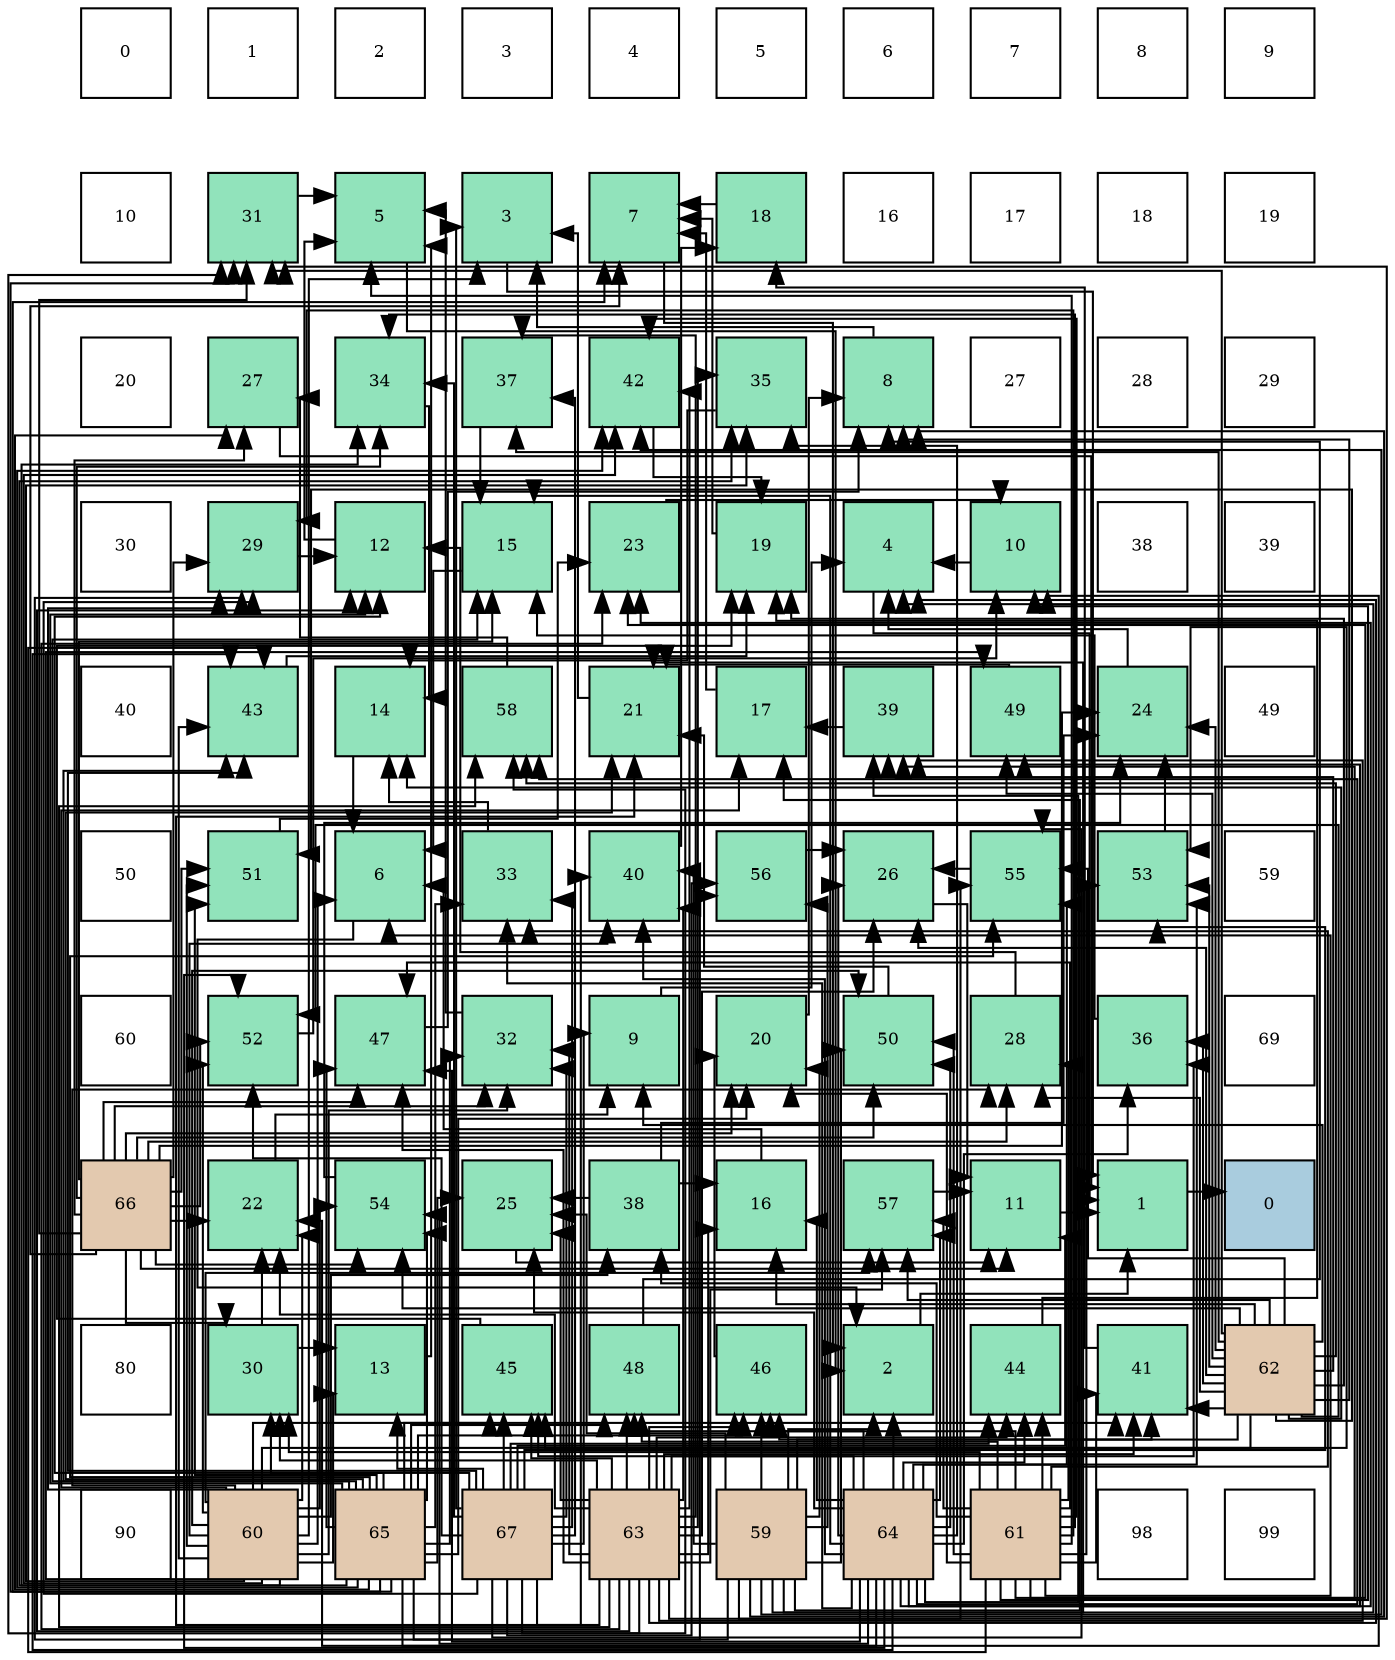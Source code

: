 digraph layout{
 rankdir=TB;
 splines=ortho;
 node [style=filled shape=square fixedsize=true width=0.6];
0[label="0", fontsize=8, fillcolor="#ffffff"];
1[label="1", fontsize=8, fillcolor="#ffffff"];
2[label="2", fontsize=8, fillcolor="#ffffff"];
3[label="3", fontsize=8, fillcolor="#ffffff"];
4[label="4", fontsize=8, fillcolor="#ffffff"];
5[label="5", fontsize=8, fillcolor="#ffffff"];
6[label="6", fontsize=8, fillcolor="#ffffff"];
7[label="7", fontsize=8, fillcolor="#ffffff"];
8[label="8", fontsize=8, fillcolor="#ffffff"];
9[label="9", fontsize=8, fillcolor="#ffffff"];
10[label="10", fontsize=8, fillcolor="#ffffff"];
11[label="31", fontsize=8, fillcolor="#91e3bb"];
12[label="5", fontsize=8, fillcolor="#91e3bb"];
13[label="3", fontsize=8, fillcolor="#91e3bb"];
14[label="7", fontsize=8, fillcolor="#91e3bb"];
15[label="18", fontsize=8, fillcolor="#91e3bb"];
16[label="16", fontsize=8, fillcolor="#ffffff"];
17[label="17", fontsize=8, fillcolor="#ffffff"];
18[label="18", fontsize=8, fillcolor="#ffffff"];
19[label="19", fontsize=8, fillcolor="#ffffff"];
20[label="20", fontsize=8, fillcolor="#ffffff"];
21[label="27", fontsize=8, fillcolor="#91e3bb"];
22[label="34", fontsize=8, fillcolor="#91e3bb"];
23[label="37", fontsize=8, fillcolor="#91e3bb"];
24[label="42", fontsize=8, fillcolor="#91e3bb"];
25[label="35", fontsize=8, fillcolor="#91e3bb"];
26[label="8", fontsize=8, fillcolor="#91e3bb"];
27[label="27", fontsize=8, fillcolor="#ffffff"];
28[label="28", fontsize=8, fillcolor="#ffffff"];
29[label="29", fontsize=8, fillcolor="#ffffff"];
30[label="30", fontsize=8, fillcolor="#ffffff"];
31[label="29", fontsize=8, fillcolor="#91e3bb"];
32[label="12", fontsize=8, fillcolor="#91e3bb"];
33[label="15", fontsize=8, fillcolor="#91e3bb"];
34[label="23", fontsize=8, fillcolor="#91e3bb"];
35[label="19", fontsize=8, fillcolor="#91e3bb"];
36[label="4", fontsize=8, fillcolor="#91e3bb"];
37[label="10", fontsize=8, fillcolor="#91e3bb"];
38[label="38", fontsize=8, fillcolor="#ffffff"];
39[label="39", fontsize=8, fillcolor="#ffffff"];
40[label="40", fontsize=8, fillcolor="#ffffff"];
41[label="43", fontsize=8, fillcolor="#91e3bb"];
42[label="14", fontsize=8, fillcolor="#91e3bb"];
43[label="58", fontsize=8, fillcolor="#91e3bb"];
44[label="21", fontsize=8, fillcolor="#91e3bb"];
45[label="17", fontsize=8, fillcolor="#91e3bb"];
46[label="39", fontsize=8, fillcolor="#91e3bb"];
47[label="49", fontsize=8, fillcolor="#91e3bb"];
48[label="24", fontsize=8, fillcolor="#91e3bb"];
49[label="49", fontsize=8, fillcolor="#ffffff"];
50[label="50", fontsize=8, fillcolor="#ffffff"];
51[label="51", fontsize=8, fillcolor="#91e3bb"];
52[label="6", fontsize=8, fillcolor="#91e3bb"];
53[label="33", fontsize=8, fillcolor="#91e3bb"];
54[label="40", fontsize=8, fillcolor="#91e3bb"];
55[label="56", fontsize=8, fillcolor="#91e3bb"];
56[label="26", fontsize=8, fillcolor="#91e3bb"];
57[label="55", fontsize=8, fillcolor="#91e3bb"];
58[label="53", fontsize=8, fillcolor="#91e3bb"];
59[label="59", fontsize=8, fillcolor="#ffffff"];
60[label="60", fontsize=8, fillcolor="#ffffff"];
61[label="52", fontsize=8, fillcolor="#91e3bb"];
62[label="47", fontsize=8, fillcolor="#91e3bb"];
63[label="32", fontsize=8, fillcolor="#91e3bb"];
64[label="9", fontsize=8, fillcolor="#91e3bb"];
65[label="20", fontsize=8, fillcolor="#91e3bb"];
66[label="50", fontsize=8, fillcolor="#91e3bb"];
67[label="28", fontsize=8, fillcolor="#91e3bb"];
68[label="36", fontsize=8, fillcolor="#91e3bb"];
69[label="69", fontsize=8, fillcolor="#ffffff"];
70[label="66", fontsize=8, fillcolor="#e3c9af"];
71[label="22", fontsize=8, fillcolor="#91e3bb"];
72[label="54", fontsize=8, fillcolor="#91e3bb"];
73[label="25", fontsize=8, fillcolor="#91e3bb"];
74[label="38", fontsize=8, fillcolor="#91e3bb"];
75[label="16", fontsize=8, fillcolor="#91e3bb"];
76[label="57", fontsize=8, fillcolor="#91e3bb"];
77[label="11", fontsize=8, fillcolor="#91e3bb"];
78[label="1", fontsize=8, fillcolor="#91e3bb"];
79[label="0", fontsize=8, fillcolor="#a9ccde"];
80[label="80", fontsize=8, fillcolor="#ffffff"];
81[label="30", fontsize=8, fillcolor="#91e3bb"];
82[label="13", fontsize=8, fillcolor="#91e3bb"];
83[label="45", fontsize=8, fillcolor="#91e3bb"];
84[label="48", fontsize=8, fillcolor="#91e3bb"];
85[label="46", fontsize=8, fillcolor="#91e3bb"];
86[label="2", fontsize=8, fillcolor="#91e3bb"];
87[label="44", fontsize=8, fillcolor="#91e3bb"];
88[label="41", fontsize=8, fillcolor="#91e3bb"];
89[label="62", fontsize=8, fillcolor="#e3c9af"];
90[label="90", fontsize=8, fillcolor="#ffffff"];
91[label="60", fontsize=8, fillcolor="#e3c9af"];
92[label="65", fontsize=8, fillcolor="#e3c9af"];
93[label="67", fontsize=8, fillcolor="#e3c9af"];
94[label="63", fontsize=8, fillcolor="#e3c9af"];
95[label="59", fontsize=8, fillcolor="#e3c9af"];
96[label="64", fontsize=8, fillcolor="#e3c9af"];
97[label="61", fontsize=8, fillcolor="#e3c9af"];
98[label="98", fontsize=8, fillcolor="#ffffff"];
99[label="99", fontsize=8, fillcolor="#ffffff"];
edge [constraint=false, style=vis];78 -> 79;
86 -> 78;
13 -> 78;
36 -> 78;
12 -> 86;
52 -> 86;
14 -> 86;
26 -> 13;
64 -> 36;
37 -> 36;
77 -> 78;
32 -> 12;
82 -> 12;
42 -> 52;
33 -> 52;
75 -> 52;
45 -> 14;
15 -> 14;
35 -> 14;
65 -> 26;
44 -> 13;
71 -> 64;
34 -> 37;
48 -> 36;
73 -> 77;
56 -> 77;
21 -> 78;
67 -> 32;
31 -> 32;
81 -> 82;
81 -> 71;
11 -> 12;
63 -> 12;
53 -> 42;
22 -> 42;
25 -> 42;
68 -> 33;
23 -> 33;
74 -> 75;
74 -> 48;
74 -> 73;
46 -> 45;
54 -> 15;
88 -> 15;
24 -> 35;
41 -> 35;
87 -> 35;
83 -> 35;
85 -> 65;
62 -> 26;
84 -> 26;
47 -> 44;
66 -> 44;
51 -> 34;
61 -> 37;
58 -> 48;
72 -> 48;
57 -> 56;
55 -> 56;
76 -> 77;
43 -> 21;
95 -> 86;
95 -> 36;
95 -> 26;
95 -> 45;
95 -> 65;
95 -> 44;
95 -> 73;
95 -> 31;
95 -> 11;
95 -> 54;
95 -> 88;
95 -> 24;
95 -> 85;
95 -> 66;
95 -> 55;
91 -> 13;
91 -> 52;
91 -> 82;
91 -> 45;
91 -> 71;
91 -> 67;
91 -> 31;
91 -> 63;
91 -> 22;
91 -> 25;
91 -> 74;
91 -> 54;
91 -> 88;
91 -> 24;
91 -> 41;
91 -> 47;
91 -> 66;
91 -> 51;
91 -> 61;
91 -> 58;
91 -> 72;
91 -> 76;
97 -> 12;
97 -> 52;
97 -> 37;
97 -> 65;
97 -> 34;
97 -> 67;
97 -> 31;
97 -> 81;
97 -> 53;
97 -> 22;
97 -> 74;
97 -> 46;
97 -> 88;
97 -> 24;
97 -> 41;
97 -> 87;
97 -> 85;
97 -> 62;
97 -> 84;
97 -> 66;
97 -> 58;
97 -> 76;
89 -> 26;
89 -> 64;
89 -> 42;
89 -> 75;
89 -> 35;
89 -> 48;
89 -> 56;
89 -> 67;
89 -> 11;
89 -> 68;
89 -> 23;
89 -> 46;
89 -> 88;
89 -> 83;
89 -> 85;
89 -> 47;
89 -> 51;
89 -> 61;
89 -> 58;
89 -> 72;
89 -> 57;
89 -> 76;
89 -> 43;
94 -> 36;
94 -> 32;
94 -> 75;
94 -> 44;
94 -> 71;
94 -> 34;
94 -> 73;
94 -> 56;
94 -> 81;
94 -> 11;
94 -> 63;
94 -> 25;
94 -> 68;
94 -> 23;
94 -> 46;
94 -> 54;
94 -> 88;
94 -> 24;
94 -> 87;
94 -> 83;
94 -> 85;
94 -> 62;
94 -> 84;
94 -> 57;
94 -> 76;
94 -> 43;
96 -> 86;
96 -> 33;
96 -> 75;
96 -> 71;
96 -> 34;
96 -> 73;
96 -> 56;
96 -> 53;
96 -> 25;
96 -> 68;
96 -> 46;
96 -> 54;
96 -> 41;
96 -> 87;
96 -> 83;
96 -> 62;
96 -> 84;
96 -> 47;
96 -> 66;
96 -> 61;
96 -> 58;
96 -> 72;
96 -> 57;
96 -> 76;
96 -> 43;
92 -> 14;
92 -> 37;
92 -> 32;
92 -> 33;
92 -> 65;
92 -> 44;
92 -> 73;
92 -> 21;
92 -> 81;
92 -> 11;
92 -> 63;
92 -> 53;
92 -> 25;
92 -> 24;
92 -> 41;
92 -> 83;
92 -> 85;
92 -> 62;
92 -> 84;
92 -> 51;
92 -> 72;
92 -> 57;
92 -> 55;
70 -> 14;
70 -> 77;
70 -> 33;
70 -> 65;
70 -> 71;
70 -> 48;
70 -> 21;
70 -> 67;
70 -> 31;
70 -> 81;
70 -> 11;
70 -> 63;
70 -> 22;
70 -> 62;
70 -> 66;
70 -> 51;
70 -> 61;
70 -> 72;
93 -> 13;
93 -> 64;
93 -> 77;
93 -> 32;
93 -> 82;
93 -> 31;
93 -> 63;
93 -> 53;
93 -> 22;
93 -> 23;
93 -> 54;
93 -> 41;
93 -> 87;
93 -> 83;
93 -> 61;
93 -> 58;
93 -> 57;
93 -> 55;
93 -> 43;
edge [constraint=true, style=invis];
0 -> 10 -> 20 -> 30 -> 40 -> 50 -> 60 -> 70 -> 80 -> 90;
1 -> 11 -> 21 -> 31 -> 41 -> 51 -> 61 -> 71 -> 81 -> 91;
2 -> 12 -> 22 -> 32 -> 42 -> 52 -> 62 -> 72 -> 82 -> 92;
3 -> 13 -> 23 -> 33 -> 43 -> 53 -> 63 -> 73 -> 83 -> 93;
4 -> 14 -> 24 -> 34 -> 44 -> 54 -> 64 -> 74 -> 84 -> 94;
5 -> 15 -> 25 -> 35 -> 45 -> 55 -> 65 -> 75 -> 85 -> 95;
6 -> 16 -> 26 -> 36 -> 46 -> 56 -> 66 -> 76 -> 86 -> 96;
7 -> 17 -> 27 -> 37 -> 47 -> 57 -> 67 -> 77 -> 87 -> 97;
8 -> 18 -> 28 -> 38 -> 48 -> 58 -> 68 -> 78 -> 88 -> 98;
9 -> 19 -> 29 -> 39 -> 49 -> 59 -> 69 -> 79 -> 89 -> 99;
rank = same {0 -> 1 -> 2 -> 3 -> 4 -> 5 -> 6 -> 7 -> 8 -> 9};
rank = same {10 -> 11 -> 12 -> 13 -> 14 -> 15 -> 16 -> 17 -> 18 -> 19};
rank = same {20 -> 21 -> 22 -> 23 -> 24 -> 25 -> 26 -> 27 -> 28 -> 29};
rank = same {30 -> 31 -> 32 -> 33 -> 34 -> 35 -> 36 -> 37 -> 38 -> 39};
rank = same {40 -> 41 -> 42 -> 43 -> 44 -> 45 -> 46 -> 47 -> 48 -> 49};
rank = same {50 -> 51 -> 52 -> 53 -> 54 -> 55 -> 56 -> 57 -> 58 -> 59};
rank = same {60 -> 61 -> 62 -> 63 -> 64 -> 65 -> 66 -> 67 -> 68 -> 69};
rank = same {70 -> 71 -> 72 -> 73 -> 74 -> 75 -> 76 -> 77 -> 78 -> 79};
rank = same {80 -> 81 -> 82 -> 83 -> 84 -> 85 -> 86 -> 87 -> 88 -> 89};
rank = same {90 -> 91 -> 92 -> 93 -> 94 -> 95 -> 96 -> 97 -> 98 -> 99};
}